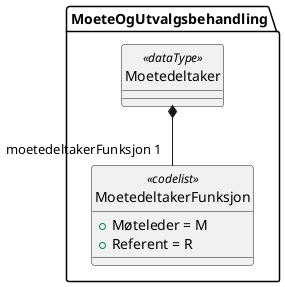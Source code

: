 @startuml
skinparam nodesep 100
hide circle
class MoeteOgUtvalgsbehandling.MoetedeltakerFunksjon <<codelist>> {
  +Møteleder = M
  +Referent = R
}
class MoeteOgUtvalgsbehandling.Moetedeltaker <<dataType>> {
}
MoeteOgUtvalgsbehandling.Moetedeltaker *-- "moetedeltakerFunksjon 1" MoeteOgUtvalgsbehandling.MoetedeltakerFunksjon
@enduml
